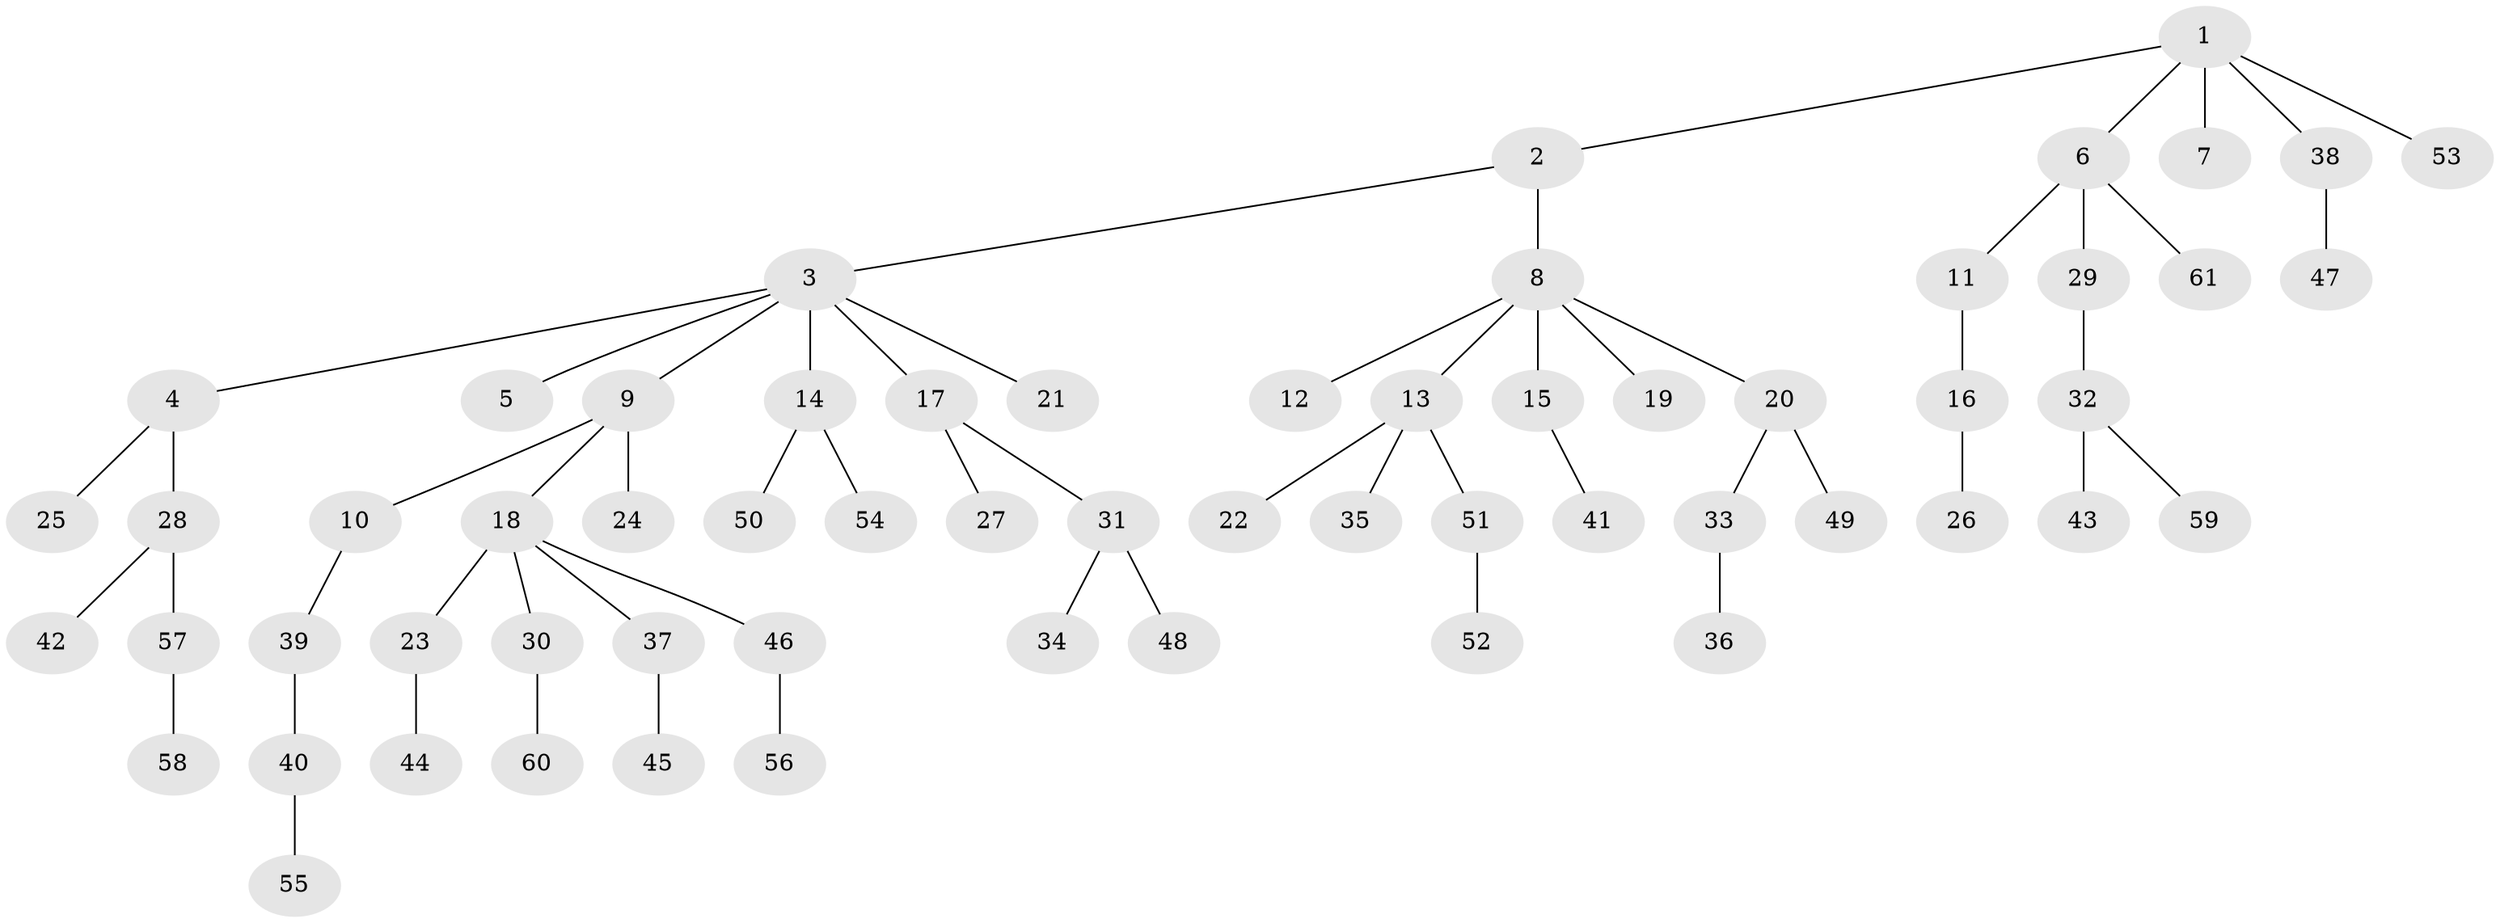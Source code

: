 // Generated by graph-tools (version 1.1) at 2025/37/03/09/25 02:37:04]
// undirected, 61 vertices, 60 edges
graph export_dot {
graph [start="1"]
  node [color=gray90,style=filled];
  1;
  2;
  3;
  4;
  5;
  6;
  7;
  8;
  9;
  10;
  11;
  12;
  13;
  14;
  15;
  16;
  17;
  18;
  19;
  20;
  21;
  22;
  23;
  24;
  25;
  26;
  27;
  28;
  29;
  30;
  31;
  32;
  33;
  34;
  35;
  36;
  37;
  38;
  39;
  40;
  41;
  42;
  43;
  44;
  45;
  46;
  47;
  48;
  49;
  50;
  51;
  52;
  53;
  54;
  55;
  56;
  57;
  58;
  59;
  60;
  61;
  1 -- 2;
  1 -- 6;
  1 -- 7;
  1 -- 38;
  1 -- 53;
  2 -- 3;
  2 -- 8;
  3 -- 4;
  3 -- 5;
  3 -- 9;
  3 -- 14;
  3 -- 17;
  3 -- 21;
  4 -- 25;
  4 -- 28;
  6 -- 11;
  6 -- 29;
  6 -- 61;
  8 -- 12;
  8 -- 13;
  8 -- 15;
  8 -- 19;
  8 -- 20;
  9 -- 10;
  9 -- 18;
  9 -- 24;
  10 -- 39;
  11 -- 16;
  13 -- 22;
  13 -- 35;
  13 -- 51;
  14 -- 50;
  14 -- 54;
  15 -- 41;
  16 -- 26;
  17 -- 27;
  17 -- 31;
  18 -- 23;
  18 -- 30;
  18 -- 37;
  18 -- 46;
  20 -- 33;
  20 -- 49;
  23 -- 44;
  28 -- 42;
  28 -- 57;
  29 -- 32;
  30 -- 60;
  31 -- 34;
  31 -- 48;
  32 -- 43;
  32 -- 59;
  33 -- 36;
  37 -- 45;
  38 -- 47;
  39 -- 40;
  40 -- 55;
  46 -- 56;
  51 -- 52;
  57 -- 58;
}
